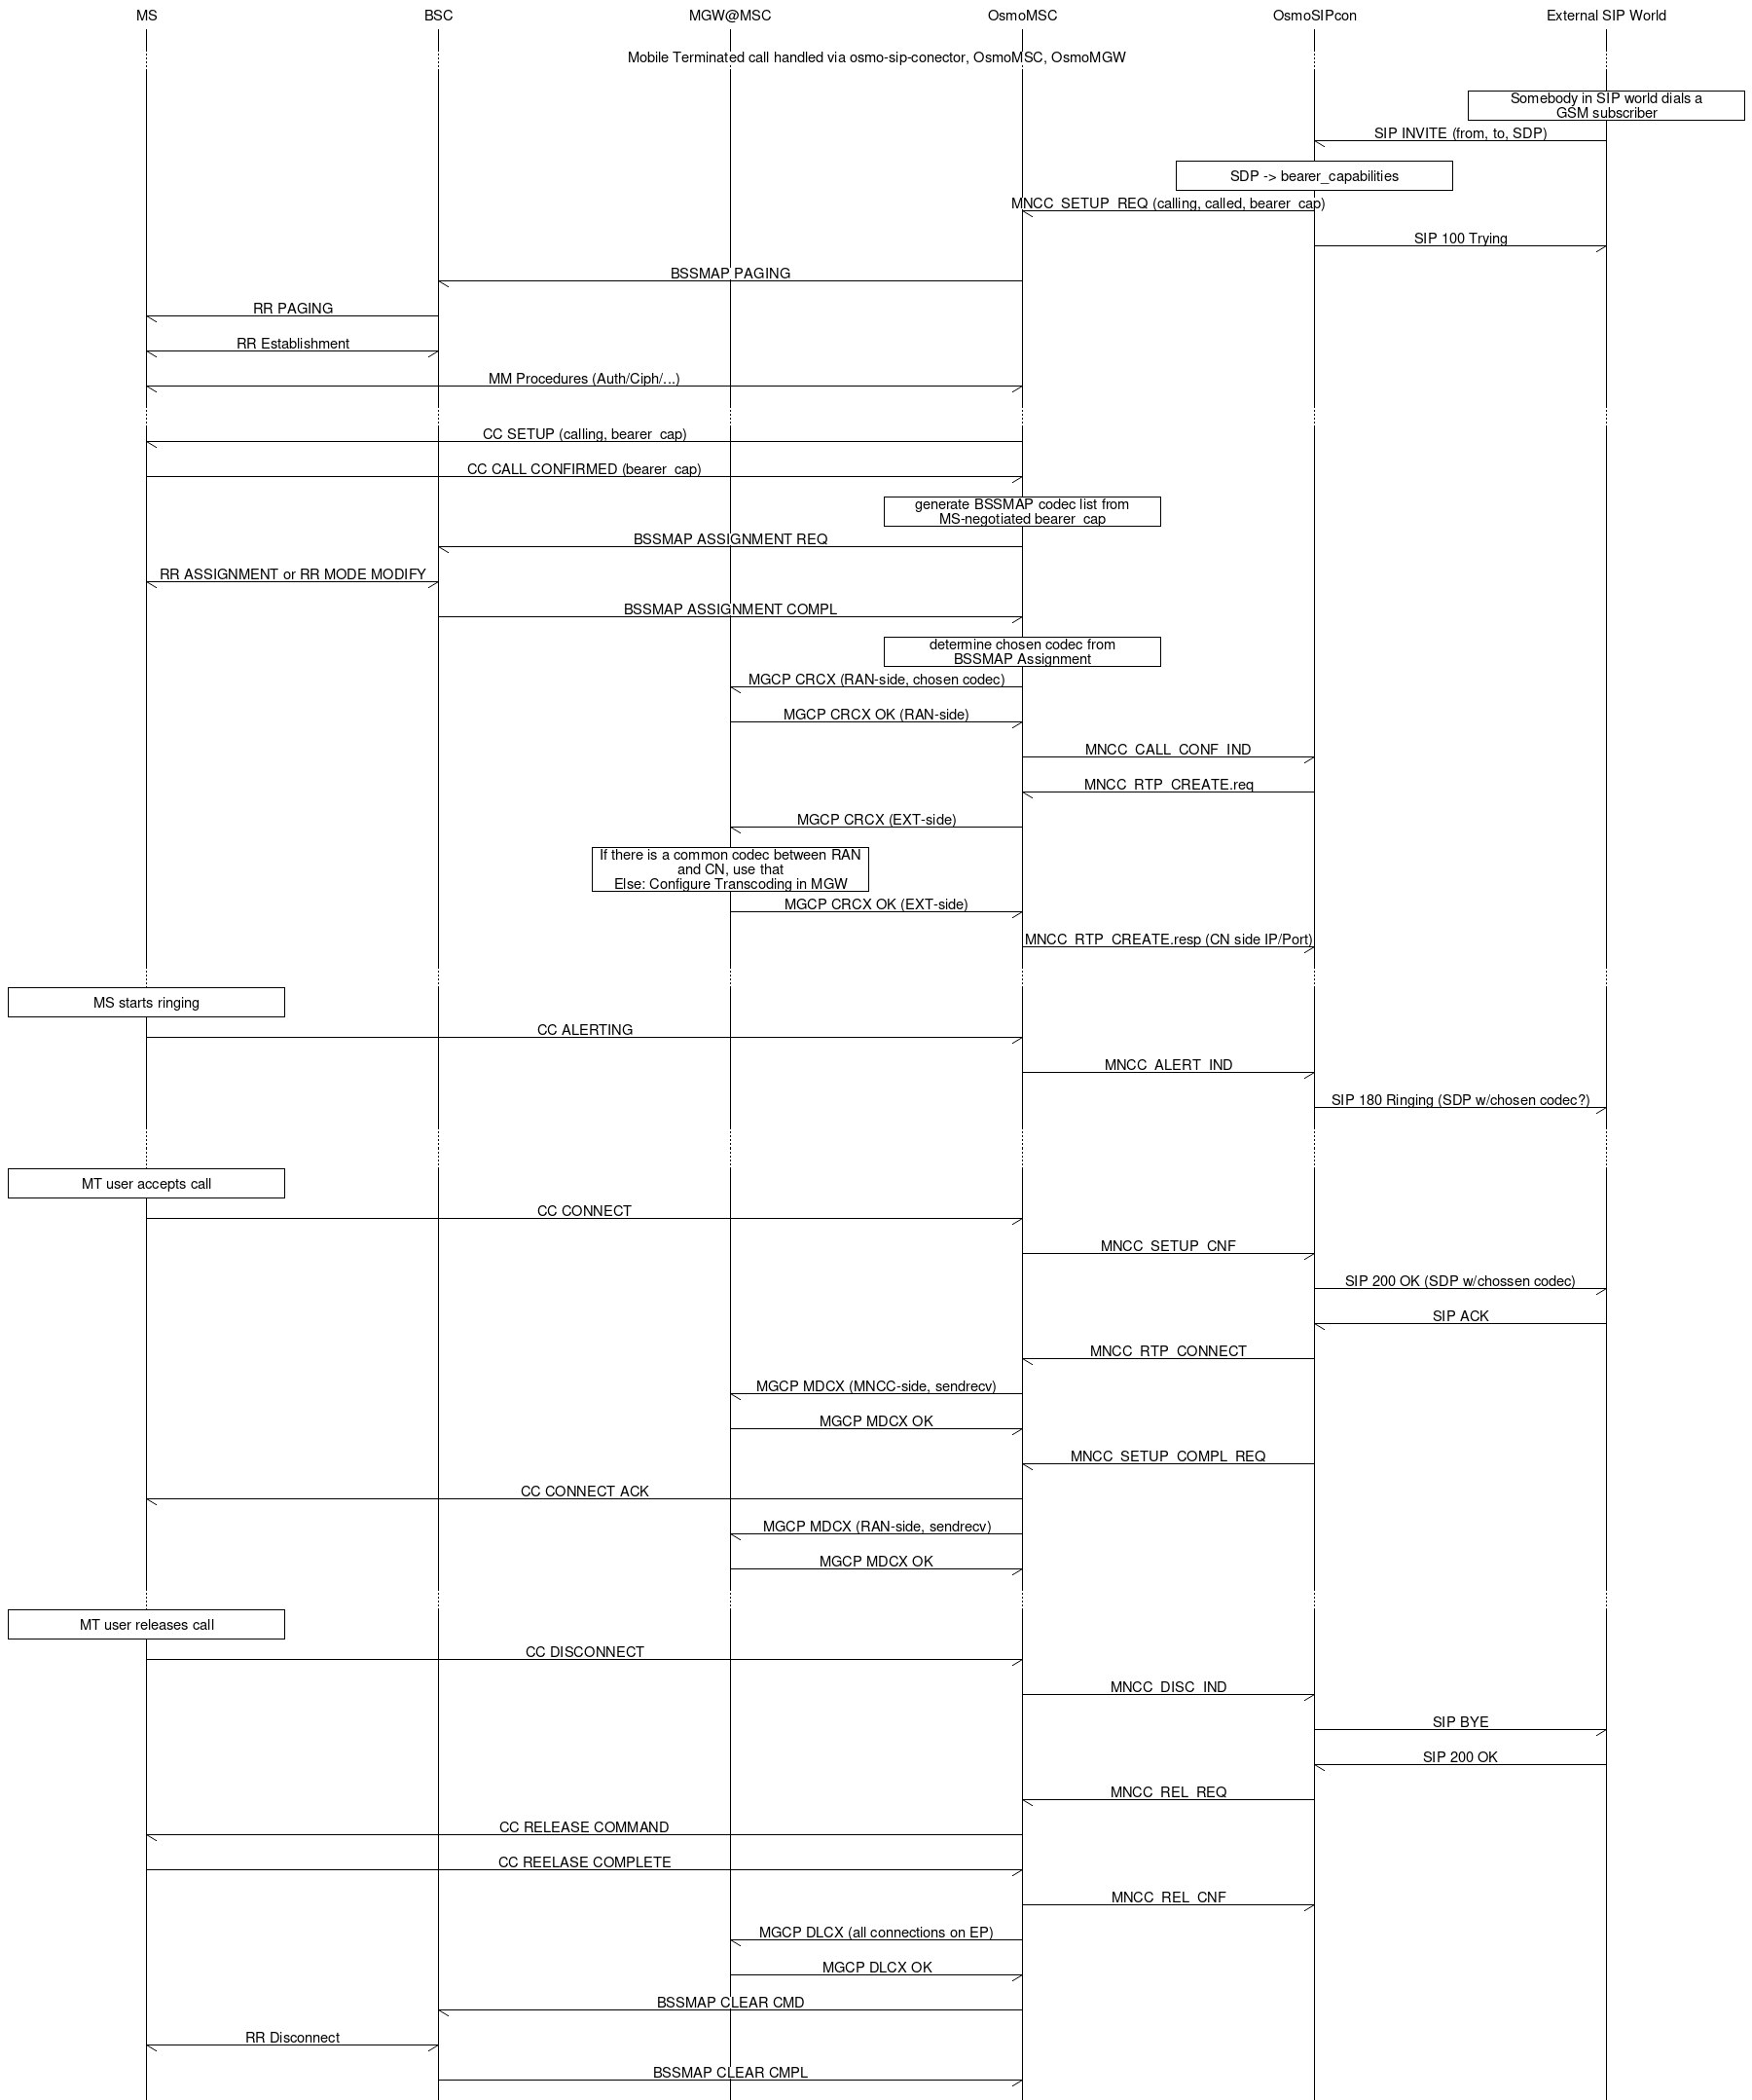 msc {
	hscale="3";
	ms [label="MS"], bsc [label="BSC"], mgw [label="MGW@MSC"], omsc [label="OsmoMSC"], osc [label="OsmoSIPcon"], sip [label="External SIP World"];
	|||;
	...		[label="Mobile Terminated call handled via osmo-sip-conector, OsmoMSC, OsmoMGW"];
	|||;

	sip box sip	[label="Somebody in SIP world dials a\nGSM subscriber"];
	osc <- sip	[label="SIP INVITE (from, to, SDP)"];
	osc box osc	[label="SDP -> bearer_capabilities"];
	omsc <- osc	[label="MNCC_SETUP_REQ (calling, called, bearer_cap)"];
	osc -> sip	[label="SIP 100 Trying"];
	bsc <- omsc	[label="BSSMAP PAGING"];
	ms <- bsc	[label="RR PAGING"];
	ms <-> bsc	[label="RR Establishment"];
	ms <-> omsc	[label="MM Procedures (Auth/Ciph/...)"];
	...;
	ms <- omsc	[label="CC SETUP (calling, bearer_cap)"];
	ms -> omsc	[label="CC CALL CONFIRMED (bearer_cap)"];
	omsc box omsc	[label="generate BSSMAP codec list from\nMS-negotiated bearer_cap"];
	bsc <- omsc	[label="BSSMAP ASSIGNMENT REQ"];
	ms <-> bsc	[label="RR ASSIGNMENT or RR MODE MODIFY"];
	bsc -> omsc	[label="BSSMAP ASSIGNMENT COMPL"];
	omsc box omsc	[label="determine chosen codec from\nBSSMAP Assignment"];
	mgw <- omsc	[label="MGCP CRCX (RAN-side, chosen codec)"];
	mgw -> omsc	[label="MGCP CRCX OK (RAN-side)"];
	omsc -> osc	[label="MNCC_CALL_CONF_IND"];

	omsc <- osc	[label="MNCC_RTP_CREATE.req"];
	mgw <- omsc	[label="MGCP CRCX (EXT-side)"];
	mgw box mgw	[label="If there is a common codec between RAN and CN, use that\nElse: Configure Transcoding in MGW"];
	mgw -> omsc	[label="MGCP CRCX OK (EXT-side)"];
	omsc -> osc	[label="MNCC_RTP_CREATE.resp (CN side IP/Port)"];
	...;
	ms box ms	[label="MS starts ringing"];
	ms -> omsc	[label="CC ALERTING"];
	omsc -> osc	[label="MNCC_ALERT_IND"];
	osc -> sip	[label="SIP 180 Ringing (SDP w/chosen codec?)"];
	...;
	...;
	ms box ms	[label="MT user accepts call"];
	ms -> omsc	[label="CC CONNECT"];
	omsc -> osc	[label="MNCC_SETUP_CNF"];
	osc -> sip	[label="SIP 200 OK (SDP w/chossen codec)"];
	osc <- sip	[label="SIP ACK"];
	omsc <- osc	[label="MNCC_RTP_CONNECT"];
	mgw <- omsc	[label="MGCP MDCX (MNCC-side, sendrecv)"];
	mgw -> omsc	[label="MGCP MDCX OK"];
	omsc <- osc	[label="MNCC_SETUP_COMPL_REQ"];
	ms <- omsc	[label="CC CONNECT ACK"];
	mgw <- omsc	[label="MGCP MDCX (RAN-side, sendrecv)"];
	mgw -> omsc	[label="MGCP MDCX OK"];
	...;
	ms box ms	[label="MT user releases call"];
	ms -> omsc	[label="CC DISCONNECT"];
	omsc -> osc	[label="MNCC_DISC_IND"];
	osc -> sip	[label="SIP BYE"];
	osc <- sip	[label="SIP 200 OK"];
	omsc <- osc	[label="MNCC_REL_REQ"];
	ms <- omsc	[label="CC RELEASE COMMAND"];
	ms -> omsc	[label="CC REELASE COMPLETE"];
	omsc -> osc	[label="MNCC_REL_CNF"];
	mgw <- omsc	[label="MGCP DLCX (all connections on EP)"];
	mgw -> omsc	[label="MGCP DLCX OK"];
	bsc <- omsc	[label="BSSMAP CLEAR CMD"];
	ms <-> bsc	[label="RR Disconnect"];
	bsc -> omsc	[label="BSSMAP CLEAR CMPL"];

}


